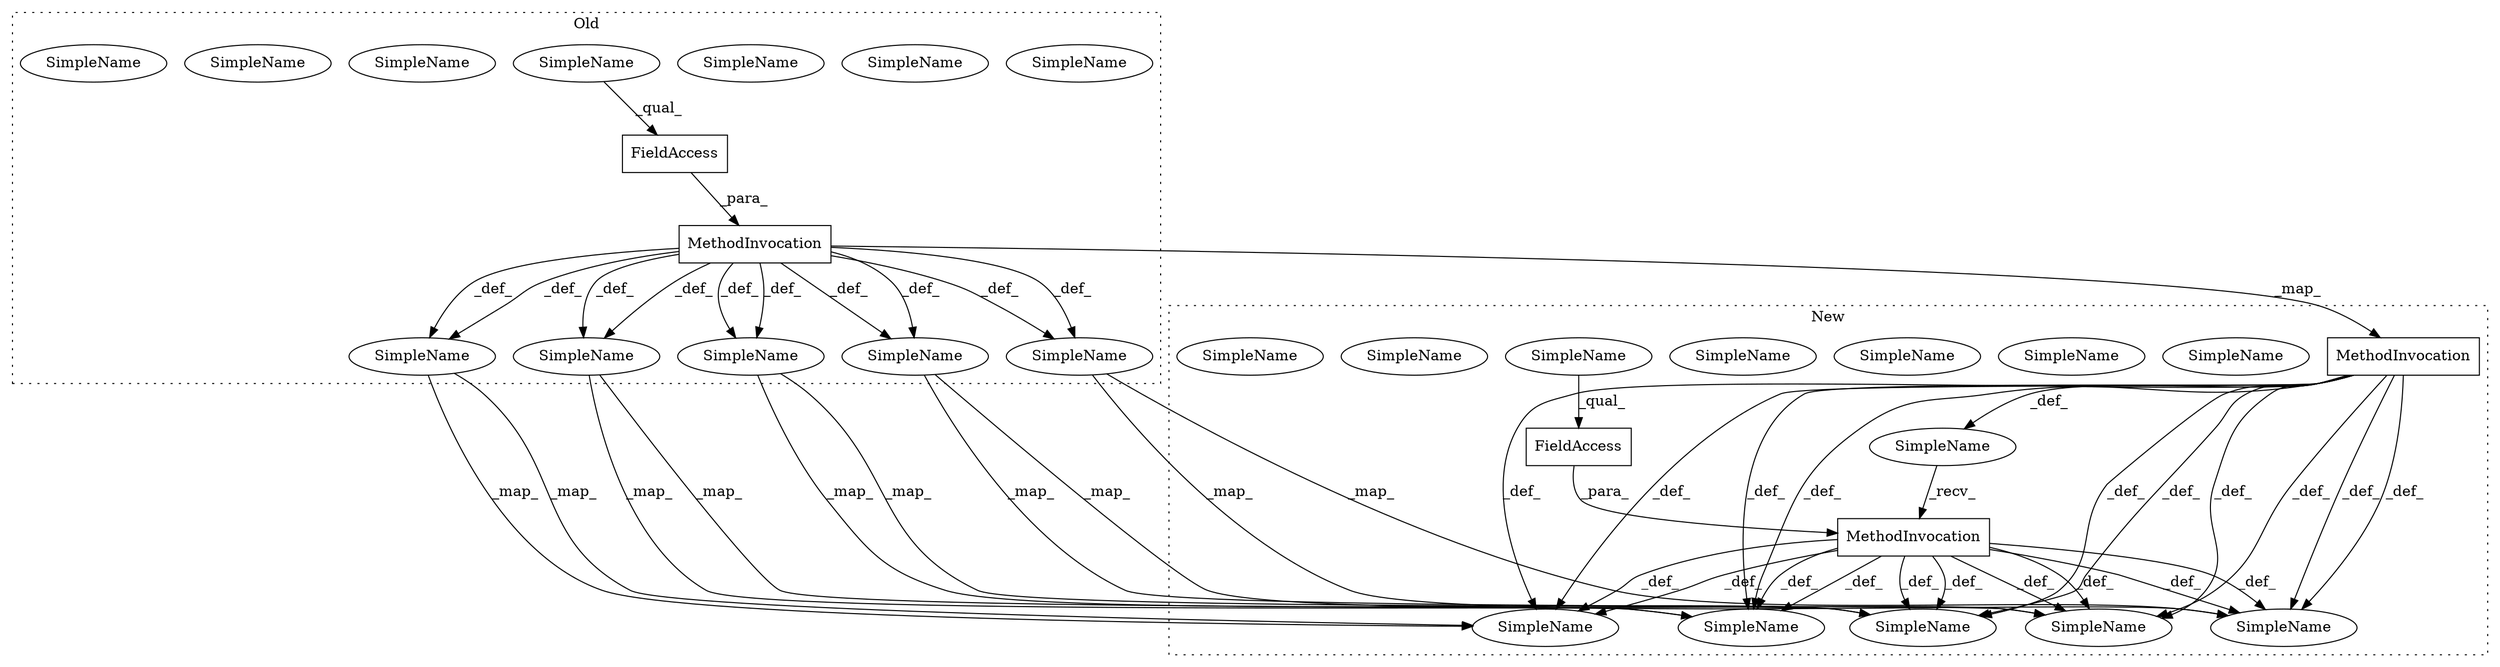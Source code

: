 digraph G {
subgraph cluster0 {
2 [label="FieldAccess" a="22" s="3608" l="9" shape="box"];
3 [label="MethodInvocation" a="32" s="3580,3617" l="21,1" shape="box"];
8 [label="SimpleName" a="42" s="3837" l="7" shape="ellipse"];
10 [label="SimpleName" a="42" s="3653" l="7" shape="ellipse"];
11 [label="SimpleName" a="42" s="4001" l="7" shape="ellipse"];
12 [label="SimpleName" a="42" s="3608" l="4" shape="ellipse"];
14 [label="SimpleName" a="42" s="3560" l="8" shape="ellipse"];
17 [label="SimpleName" a="42" s="3608" l="4" shape="ellipse"];
19 [label="SimpleName" a="42" s="4001" l="7" shape="ellipse"];
23 [label="SimpleName" a="42" s="3653" l="7" shape="ellipse"];
25 [label="SimpleName" a="42" s="3624" l="4" shape="ellipse"];
26 [label="SimpleName" a="42" s="3624" l="4" shape="ellipse"];
28 [label="SimpleName" a="42" s="3560" l="8" shape="ellipse"];
30 [label="SimpleName" a="42" s="3837" l="7" shape="ellipse"];
label = "Old";
style="dotted";
}
subgraph cluster1 {
1 [label="FieldAccess" a="22" s="3626" l="11" shape="box"];
4 [label="MethodInvocation" a="32" s="3623,3637" l="3,1" shape="box"];
5 [label="MethodInvocation" a="32" s="3594,3621" l="21,1" shape="box"];
6 [label="SimpleName" a="42" s="3857" l="7" shape="ellipse"];
7 [label="SimpleName" a="42" s="4021" l="7" shape="ellipse"];
9 [label="SimpleName" a="42" s="3673" l="7" shape="ellipse"];
13 [label="SimpleName" a="42" s="3626" l="4" shape="ellipse"];
15 [label="SimpleName" a="42" s="4021" l="7" shape="ellipse"];
16 [label="SimpleName" a="42" s="3644" l="4" shape="ellipse"];
18 [label="SimpleName" a="42" s="3644" l="4" shape="ellipse"];
20 [label="SimpleName" a="42" s="3857" l="7" shape="ellipse"];
21 [label="SimpleName" a="42" s="3626" l="4" shape="ellipse"];
22 [label="SimpleName" a="42" s="3673" l="7" shape="ellipse"];
24 [label="SimpleName" a="42" s="3574" l="8" shape="ellipse"];
27 [label="SimpleName" a="42" s="3574" l="8" shape="ellipse"];
29 [label="SimpleName" a="42" s="" l="" shape="ellipse"];
label = "New";
style="dotted";
}
1 -> 4 [label="_para_"];
2 -> 3 [label="_para_"];
3 -> 14 [label="_def_"];
3 -> 30 [label="_def_"];
3 -> 30 [label="_def_"];
3 -> 5 [label="_map_"];
3 -> 25 [label="_def_"];
3 -> 10 [label="_def_"];
3 -> 25 [label="_def_"];
3 -> 10 [label="_def_"];
3 -> 19 [label="_def_"];
3 -> 19 [label="_def_"];
3 -> 14 [label="_def_"];
4 -> 9 [label="_def_"];
4 -> 9 [label="_def_"];
4 -> 16 [label="_def_"];
4 -> 20 [label="_def_"];
4 -> 15 [label="_def_"];
4 -> 20 [label="_def_"];
4 -> 24 [label="_def_"];
4 -> 15 [label="_def_"];
4 -> 24 [label="_def_"];
4 -> 16 [label="_def_"];
5 -> 16 [label="_def_"];
5 -> 9 [label="_def_"];
5 -> 15 [label="_def_"];
5 -> 16 [label="_def_"];
5 -> 24 [label="_def_"];
5 -> 24 [label="_def_"];
5 -> 15 [label="_def_"];
5 -> 20 [label="_def_"];
5 -> 29 [label="_def_"];
5 -> 9 [label="_def_"];
5 -> 20 [label="_def_"];
10 -> 9 [label="_map_"];
10 -> 9 [label="_map_"];
14 -> 24 [label="_map_"];
14 -> 24 [label="_map_"];
17 -> 2 [label="_qual_"];
19 -> 15 [label="_map_"];
19 -> 15 [label="_map_"];
21 -> 1 [label="_qual_"];
25 -> 16 [label="_map_"];
25 -> 16 [label="_map_"];
29 -> 4 [label="_recv_"];
30 -> 20 [label="_map_"];
30 -> 20 [label="_map_"];
}